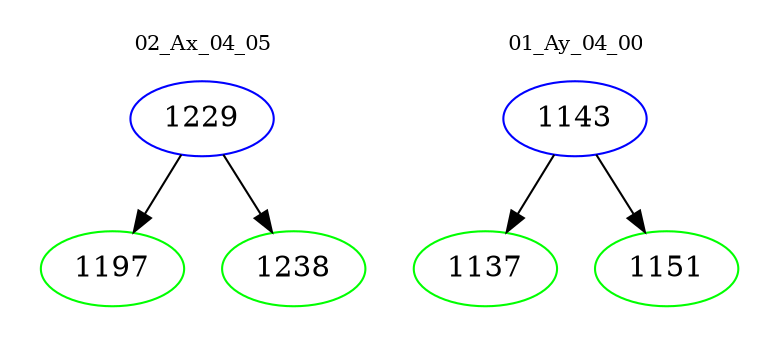 digraph{
subgraph cluster_0 {
color = white
label = "02_Ax_04_05";
fontsize=10;
T0_1229 [label="1229", color="blue"]
T0_1229 -> T0_1197 [color="black"]
T0_1197 [label="1197", color="green"]
T0_1229 -> T0_1238 [color="black"]
T0_1238 [label="1238", color="green"]
}
subgraph cluster_1 {
color = white
label = "01_Ay_04_00";
fontsize=10;
T1_1143 [label="1143", color="blue"]
T1_1143 -> T1_1137 [color="black"]
T1_1137 [label="1137", color="green"]
T1_1143 -> T1_1151 [color="black"]
T1_1151 [label="1151", color="green"]
}
}

